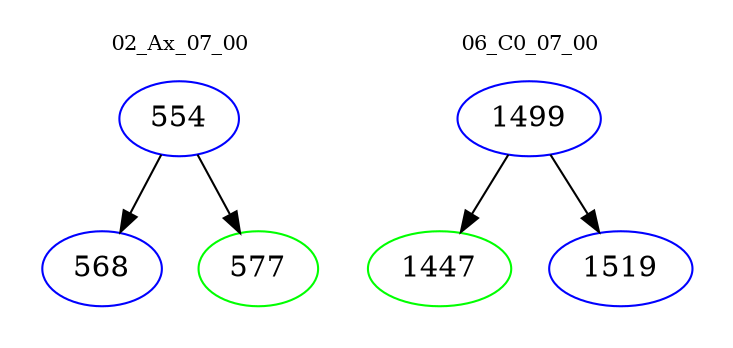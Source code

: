 digraph{
subgraph cluster_0 {
color = white
label = "02_Ax_07_00";
fontsize=10;
T0_554 [label="554", color="blue"]
T0_554 -> T0_568 [color="black"]
T0_568 [label="568", color="blue"]
T0_554 -> T0_577 [color="black"]
T0_577 [label="577", color="green"]
}
subgraph cluster_1 {
color = white
label = "06_C0_07_00";
fontsize=10;
T1_1499 [label="1499", color="blue"]
T1_1499 -> T1_1447 [color="black"]
T1_1447 [label="1447", color="green"]
T1_1499 -> T1_1519 [color="black"]
T1_1519 [label="1519", color="blue"]
}
}
